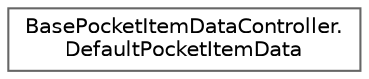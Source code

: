 digraph "クラス階層図"
{
 // LATEX_PDF_SIZE
  bgcolor="transparent";
  edge [fontname=Helvetica,fontsize=10,labelfontname=Helvetica,labelfontsize=10];
  node [fontname=Helvetica,fontsize=10,shape=box,height=0.2,width=0.4];
  rankdir="LR";
  Node0 [id="Node000000",label="BasePocketItemDataController.\lDefaultPocketItemData",height=0.2,width=0.4,color="grey40", fillcolor="white", style="filled",URL="$class_base_pocket_item_data_controller_1_1_default_pocket_item_data.html",tooltip=" "];
}

